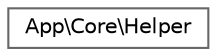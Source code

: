 digraph "Graphical Class Hierarchy"
{
 // LATEX_PDF_SIZE
  bgcolor="transparent";
  edge [fontname=Helvetica,fontsize=10,labelfontname=Helvetica,labelfontsize=10];
  node [fontname=Helvetica,fontsize=10,shape=box,height=0.2,width=0.4];
  rankdir="LR";
  Node0 [id="Node000000",label="App\\Core\\Helper",height=0.2,width=0.4,color="grey40", fillcolor="white", style="filled",URL="$classApp_1_1Core_1_1Helper.html",tooltip=" "];
}
